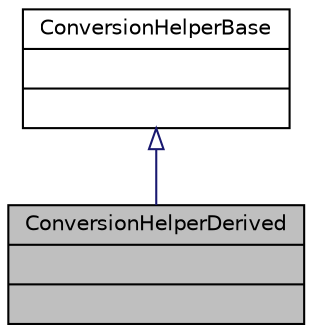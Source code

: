 digraph "ConversionHelperDerived"
{
  edge [fontname="Helvetica",fontsize="10",labelfontname="Helvetica",labelfontsize="10"];
  node [fontname="Helvetica",fontsize="10",shape=record];
  Node2 [label="{ConversionHelperDerived\n||}",height=0.2,width=0.4,color="black", fillcolor="grey75", style="filled", fontcolor="black"];
  Node3 -> Node2 [dir="back",color="midnightblue",fontsize="10",style="solid",arrowtail="onormal",fontname="Helvetica"];
  Node3 [label="{ConversionHelperBase\n||}",height=0.2,width=0.4,color="black", fillcolor="white", style="filled",URL="$d9/d89/class_conversion_helper_base.html"];
}
